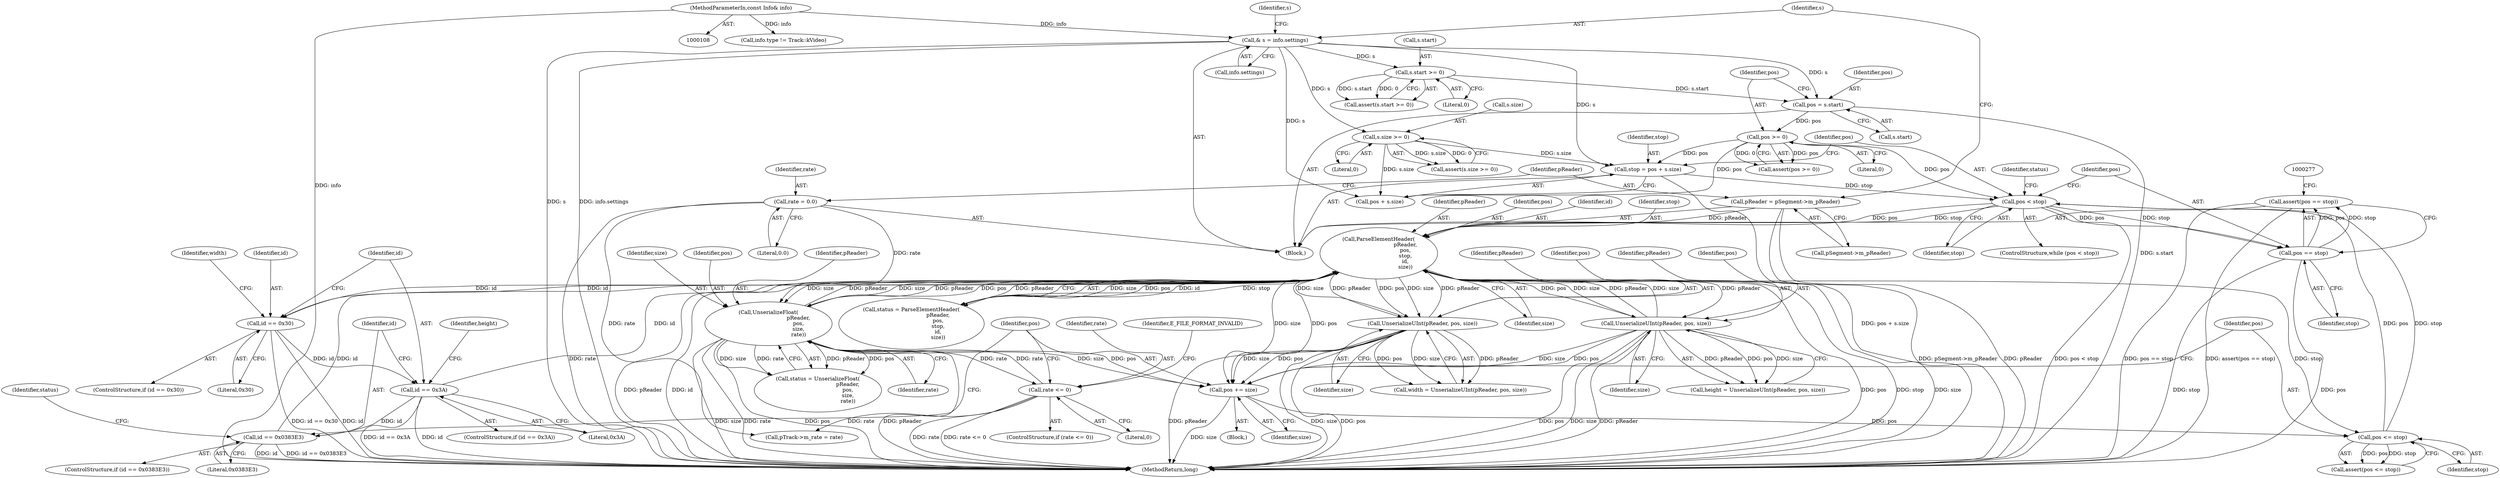 digraph "1_Android_04839626ed859623901ebd3a5fd483982186b59d_168@API" {
"1000272" [label="(Call,assert(pos == stop))"];
"1000273" [label="(Call,pos == stop)"];
"1000183" [label="(Call,pos < stop)"];
"1000269" [label="(Call,pos <= stop)"];
"1000265" [label="(Call,pos += size)"];
"1000248" [label="(Call,UnserializeFloat(\n                                    pReader,\n                                    pos,\n                                    size,\n                                    rate))"];
"1000192" [label="(Call,ParseElementHeader(\n                                pReader,\n                                pos,\n                                stop,\n                                id,\n                                size))"];
"1000141" [label="(Call,pReader = pSegment->m_pReader)"];
"1000211" [label="(Call,UnserializeUInt(pReader, pos, size))"];
"1000229" [label="(Call,UnserializeUInt(pReader, pos, size))"];
"1000205" [label="(Call,id == 0x30)"];
"1000241" [label="(Call,id == 0x0383E3)"];
"1000223" [label="(Call,id == 0x3A)"];
"1000138" [label="(Call,rate = 0.0)"];
"1000260" [label="(Call,rate <= 0)"];
"1000171" [label="(Call,pos >= 0)"];
"1000165" [label="(Call,pos = s.start)"];
"1000147" [label="(Call,& s = info.settings)"];
"1000110" [label="(MethodParameterIn,const Info& info)"];
"1000153" [label="(Call,s.start >= 0)"];
"1000175" [label="(Call,stop = pos + s.size)"];
"1000159" [label="(Call,s.size >= 0)"];
"1000205" [label="(Call,id == 0x30)"];
"1000142" [label="(Identifier,pReader)"];
"1000148" [label="(Identifier,s)"];
"1000195" [label="(Identifier,stop)"];
"1000227" [label="(Call,height = UnserializeUInt(pReader, pos, size))"];
"1000185" [label="(Identifier,stop)"];
"1000110" [label="(MethodParameterIn,const Info& info)"];
"1000155" [label="(Identifier,s)"];
"1000152" [label="(Call,assert(s.start >= 0))"];
"1000259" [label="(ControlStructure,if (rate <= 0))"];
"1000240" [label="(ControlStructure,if (id == 0x0383E3))"];
"1000186" [label="(Block,)"];
"1000177" [label="(Call,pos + s.size)"];
"1000272" [label="(Call,assert(pos == stop))"];
"1000204" [label="(ControlStructure,if (id == 0x30))"];
"1000248" [label="(Call,UnserializeFloat(\n                                    pReader,\n                                    pos,\n                                    size,\n                                    rate))"];
"1000207" [label="(Literal,0x30)"];
"1000114" [label="(Block,)"];
"1000273" [label="(Call,pos == stop)"];
"1000191" [label="(Identifier,status)"];
"1000147" [label="(Call,& s = info.settings)"];
"1000167" [label="(Call,s.start)"];
"1000157" [label="(Literal,0)"];
"1000251" [label="(Identifier,size)"];
"1000172" [label="(Identifier,pos)"];
"1000154" [label="(Call,s.start)"];
"1000190" [label="(Call,status = ParseElementHeader(\n                                pReader,\n                                pos,\n                                stop,\n                                id,\n                                size))"];
"1000193" [label="(Identifier,pReader)"];
"1000182" [label="(ControlStructure,while (pos < stop))"];
"1000176" [label="(Identifier,stop)"];
"1000211" [label="(Call,UnserializeUInt(pReader, pos, size))"];
"1000139" [label="(Identifier,rate)"];
"1000171" [label="(Call,pos >= 0)"];
"1000225" [label="(Literal,0x3A)"];
"1000323" [label="(MethodReturn,long)"];
"1000267" [label="(Identifier,size)"];
"1000153" [label="(Call,s.start >= 0)"];
"1000250" [label="(Identifier,pos)"];
"1000160" [label="(Call,s.size)"];
"1000232" [label="(Identifier,size)"];
"1000222" [label="(ControlStructure,if (id == 0x3A))"];
"1000165" [label="(Call,pos = s.start)"];
"1000121" [label="(Call,info.type != Track::kVideo)"];
"1000194" [label="(Identifier,pos)"];
"1000197" [label="(Identifier,size)"];
"1000268" [label="(Call,assert(pos <= stop))"];
"1000274" [label="(Identifier,pos)"];
"1000249" [label="(Identifier,pReader)"];
"1000170" [label="(Call,assert(pos >= 0))"];
"1000206" [label="(Identifier,id)"];
"1000159" [label="(Call,s.size >= 0)"];
"1000192" [label="(Call,ParseElementHeader(\n                                pReader,\n                                pos,\n                                stop,\n                                id,\n                                size))"];
"1000140" [label="(Literal,0.0)"];
"1000241" [label="(Call,id == 0x0383E3)"];
"1000209" [label="(Call,width = UnserializeUInt(pReader, pos, size))"];
"1000265" [label="(Call,pos += size)"];
"1000252" [label="(Identifier,rate)"];
"1000262" [label="(Literal,0)"];
"1000243" [label="(Literal,0x0383E3)"];
"1000173" [label="(Literal,0)"];
"1000231" [label="(Identifier,pos)"];
"1000230" [label="(Identifier,pReader)"];
"1000158" [label="(Call,assert(s.size >= 0))"];
"1000210" [label="(Identifier,width)"];
"1000214" [label="(Identifier,size)"];
"1000269" [label="(Call,pos <= stop)"];
"1000260" [label="(Call,rate <= 0)"];
"1000228" [label="(Identifier,height)"];
"1000246" [label="(Call,status = UnserializeFloat(\n                                    pReader,\n                                    pos,\n                                    size,\n                                    rate))"];
"1000138" [label="(Call,rate = 0.0)"];
"1000261" [label="(Identifier,rate)"];
"1000175" [label="(Call,stop = pos + s.size)"];
"1000275" [label="(Identifier,stop)"];
"1000229" [label="(Call,UnserializeUInt(pReader, pos, size))"];
"1000149" [label="(Call,info.settings)"];
"1000163" [label="(Literal,0)"];
"1000196" [label="(Identifier,id)"];
"1000271" [label="(Identifier,stop)"];
"1000224" [label="(Identifier,id)"];
"1000166" [label="(Identifier,pos)"];
"1000270" [label="(Identifier,pos)"];
"1000213" [label="(Identifier,pos)"];
"1000313" [label="(Call,pTrack->m_rate = rate)"];
"1000242" [label="(Identifier,id)"];
"1000143" [label="(Call,pSegment->m_pReader)"];
"1000264" [label="(Identifier,E_FILE_FORMAT_INVALID)"];
"1000212" [label="(Identifier,pReader)"];
"1000141" [label="(Call,pReader = pSegment->m_pReader)"];
"1000247" [label="(Identifier,status)"];
"1000266" [label="(Identifier,pos)"];
"1000184" [label="(Identifier,pos)"];
"1000223" [label="(Call,id == 0x3A)"];
"1000183" [label="(Call,pos < stop)"];
"1000272" -> "1000114"  [label="AST: "];
"1000272" -> "1000273"  [label="CFG: "];
"1000273" -> "1000272"  [label="AST: "];
"1000277" -> "1000272"  [label="CFG: "];
"1000272" -> "1000323"  [label="DDG: pos == stop"];
"1000272" -> "1000323"  [label="DDG: assert(pos == stop)"];
"1000273" -> "1000272"  [label="DDG: pos"];
"1000273" -> "1000272"  [label="DDG: stop"];
"1000273" -> "1000275"  [label="CFG: "];
"1000274" -> "1000273"  [label="AST: "];
"1000275" -> "1000273"  [label="AST: "];
"1000273" -> "1000323"  [label="DDG: stop"];
"1000273" -> "1000323"  [label="DDG: pos"];
"1000183" -> "1000273"  [label="DDG: pos"];
"1000183" -> "1000273"  [label="DDG: stop"];
"1000183" -> "1000182"  [label="AST: "];
"1000183" -> "1000185"  [label="CFG: "];
"1000184" -> "1000183"  [label="AST: "];
"1000185" -> "1000183"  [label="AST: "];
"1000191" -> "1000183"  [label="CFG: "];
"1000274" -> "1000183"  [label="CFG: "];
"1000183" -> "1000323"  [label="DDG: pos < stop"];
"1000269" -> "1000183"  [label="DDG: pos"];
"1000269" -> "1000183"  [label="DDG: stop"];
"1000171" -> "1000183"  [label="DDG: pos"];
"1000175" -> "1000183"  [label="DDG: stop"];
"1000183" -> "1000192"  [label="DDG: pos"];
"1000183" -> "1000192"  [label="DDG: stop"];
"1000269" -> "1000268"  [label="AST: "];
"1000269" -> "1000271"  [label="CFG: "];
"1000270" -> "1000269"  [label="AST: "];
"1000271" -> "1000269"  [label="AST: "];
"1000268" -> "1000269"  [label="CFG: "];
"1000269" -> "1000268"  [label="DDG: pos"];
"1000269" -> "1000268"  [label="DDG: stop"];
"1000265" -> "1000269"  [label="DDG: pos"];
"1000192" -> "1000269"  [label="DDG: stop"];
"1000265" -> "1000186"  [label="AST: "];
"1000265" -> "1000267"  [label="CFG: "];
"1000266" -> "1000265"  [label="AST: "];
"1000267" -> "1000265"  [label="AST: "];
"1000270" -> "1000265"  [label="CFG: "];
"1000265" -> "1000323"  [label="DDG: size"];
"1000248" -> "1000265"  [label="DDG: size"];
"1000248" -> "1000265"  [label="DDG: pos"];
"1000211" -> "1000265"  [label="DDG: size"];
"1000211" -> "1000265"  [label="DDG: pos"];
"1000192" -> "1000265"  [label="DDG: size"];
"1000192" -> "1000265"  [label="DDG: pos"];
"1000229" -> "1000265"  [label="DDG: size"];
"1000229" -> "1000265"  [label="DDG: pos"];
"1000248" -> "1000246"  [label="AST: "];
"1000248" -> "1000252"  [label="CFG: "];
"1000249" -> "1000248"  [label="AST: "];
"1000250" -> "1000248"  [label="AST: "];
"1000251" -> "1000248"  [label="AST: "];
"1000252" -> "1000248"  [label="AST: "];
"1000246" -> "1000248"  [label="CFG: "];
"1000248" -> "1000323"  [label="DDG: size"];
"1000248" -> "1000323"  [label="DDG: rate"];
"1000248" -> "1000323"  [label="DDG: pos"];
"1000248" -> "1000323"  [label="DDG: pReader"];
"1000248" -> "1000192"  [label="DDG: pReader"];
"1000248" -> "1000192"  [label="DDG: size"];
"1000248" -> "1000246"  [label="DDG: pReader"];
"1000248" -> "1000246"  [label="DDG: pos"];
"1000248" -> "1000246"  [label="DDG: size"];
"1000248" -> "1000246"  [label="DDG: rate"];
"1000192" -> "1000248"  [label="DDG: pReader"];
"1000192" -> "1000248"  [label="DDG: pos"];
"1000192" -> "1000248"  [label="DDG: size"];
"1000138" -> "1000248"  [label="DDG: rate"];
"1000260" -> "1000248"  [label="DDG: rate"];
"1000248" -> "1000260"  [label="DDG: rate"];
"1000192" -> "1000190"  [label="AST: "];
"1000192" -> "1000197"  [label="CFG: "];
"1000193" -> "1000192"  [label="AST: "];
"1000194" -> "1000192"  [label="AST: "];
"1000195" -> "1000192"  [label="AST: "];
"1000196" -> "1000192"  [label="AST: "];
"1000197" -> "1000192"  [label="AST: "];
"1000190" -> "1000192"  [label="CFG: "];
"1000192" -> "1000323"  [label="DDG: pos"];
"1000192" -> "1000323"  [label="DDG: stop"];
"1000192" -> "1000323"  [label="DDG: size"];
"1000192" -> "1000323"  [label="DDG: pReader"];
"1000192" -> "1000323"  [label="DDG: id"];
"1000192" -> "1000190"  [label="DDG: size"];
"1000192" -> "1000190"  [label="DDG: pos"];
"1000192" -> "1000190"  [label="DDG: id"];
"1000192" -> "1000190"  [label="DDG: stop"];
"1000192" -> "1000190"  [label="DDG: pReader"];
"1000141" -> "1000192"  [label="DDG: pReader"];
"1000211" -> "1000192"  [label="DDG: pReader"];
"1000211" -> "1000192"  [label="DDG: size"];
"1000229" -> "1000192"  [label="DDG: pReader"];
"1000229" -> "1000192"  [label="DDG: size"];
"1000205" -> "1000192"  [label="DDG: id"];
"1000241" -> "1000192"  [label="DDG: id"];
"1000223" -> "1000192"  [label="DDG: id"];
"1000192" -> "1000205"  [label="DDG: id"];
"1000192" -> "1000211"  [label="DDG: pReader"];
"1000192" -> "1000211"  [label="DDG: pos"];
"1000192" -> "1000211"  [label="DDG: size"];
"1000192" -> "1000229"  [label="DDG: pReader"];
"1000192" -> "1000229"  [label="DDG: pos"];
"1000192" -> "1000229"  [label="DDG: size"];
"1000141" -> "1000114"  [label="AST: "];
"1000141" -> "1000143"  [label="CFG: "];
"1000142" -> "1000141"  [label="AST: "];
"1000143" -> "1000141"  [label="AST: "];
"1000148" -> "1000141"  [label="CFG: "];
"1000141" -> "1000323"  [label="DDG: pReader"];
"1000141" -> "1000323"  [label="DDG: pSegment->m_pReader"];
"1000211" -> "1000209"  [label="AST: "];
"1000211" -> "1000214"  [label="CFG: "];
"1000212" -> "1000211"  [label="AST: "];
"1000213" -> "1000211"  [label="AST: "];
"1000214" -> "1000211"  [label="AST: "];
"1000209" -> "1000211"  [label="CFG: "];
"1000211" -> "1000323"  [label="DDG: pReader"];
"1000211" -> "1000323"  [label="DDG: size"];
"1000211" -> "1000323"  [label="DDG: pos"];
"1000211" -> "1000209"  [label="DDG: pReader"];
"1000211" -> "1000209"  [label="DDG: pos"];
"1000211" -> "1000209"  [label="DDG: size"];
"1000229" -> "1000227"  [label="AST: "];
"1000229" -> "1000232"  [label="CFG: "];
"1000230" -> "1000229"  [label="AST: "];
"1000231" -> "1000229"  [label="AST: "];
"1000232" -> "1000229"  [label="AST: "];
"1000227" -> "1000229"  [label="CFG: "];
"1000229" -> "1000323"  [label="DDG: pos"];
"1000229" -> "1000323"  [label="DDG: size"];
"1000229" -> "1000323"  [label="DDG: pReader"];
"1000229" -> "1000227"  [label="DDG: pReader"];
"1000229" -> "1000227"  [label="DDG: pos"];
"1000229" -> "1000227"  [label="DDG: size"];
"1000205" -> "1000204"  [label="AST: "];
"1000205" -> "1000207"  [label="CFG: "];
"1000206" -> "1000205"  [label="AST: "];
"1000207" -> "1000205"  [label="AST: "];
"1000210" -> "1000205"  [label="CFG: "];
"1000224" -> "1000205"  [label="CFG: "];
"1000205" -> "1000323"  [label="DDG: id"];
"1000205" -> "1000323"  [label="DDG: id == 0x30"];
"1000205" -> "1000223"  [label="DDG: id"];
"1000241" -> "1000240"  [label="AST: "];
"1000241" -> "1000243"  [label="CFG: "];
"1000242" -> "1000241"  [label="AST: "];
"1000243" -> "1000241"  [label="AST: "];
"1000247" -> "1000241"  [label="CFG: "];
"1000266" -> "1000241"  [label="CFG: "];
"1000241" -> "1000323"  [label="DDG: id"];
"1000241" -> "1000323"  [label="DDG: id == 0x0383E3"];
"1000223" -> "1000241"  [label="DDG: id"];
"1000223" -> "1000222"  [label="AST: "];
"1000223" -> "1000225"  [label="CFG: "];
"1000224" -> "1000223"  [label="AST: "];
"1000225" -> "1000223"  [label="AST: "];
"1000228" -> "1000223"  [label="CFG: "];
"1000242" -> "1000223"  [label="CFG: "];
"1000223" -> "1000323"  [label="DDG: id == 0x3A"];
"1000223" -> "1000323"  [label="DDG: id"];
"1000138" -> "1000114"  [label="AST: "];
"1000138" -> "1000140"  [label="CFG: "];
"1000139" -> "1000138"  [label="AST: "];
"1000140" -> "1000138"  [label="AST: "];
"1000142" -> "1000138"  [label="CFG: "];
"1000138" -> "1000323"  [label="DDG: rate"];
"1000138" -> "1000313"  [label="DDG: rate"];
"1000260" -> "1000259"  [label="AST: "];
"1000260" -> "1000262"  [label="CFG: "];
"1000261" -> "1000260"  [label="AST: "];
"1000262" -> "1000260"  [label="AST: "];
"1000264" -> "1000260"  [label="CFG: "];
"1000266" -> "1000260"  [label="CFG: "];
"1000260" -> "1000323"  [label="DDG: rate <= 0"];
"1000260" -> "1000323"  [label="DDG: rate"];
"1000260" -> "1000313"  [label="DDG: rate"];
"1000171" -> "1000170"  [label="AST: "];
"1000171" -> "1000173"  [label="CFG: "];
"1000172" -> "1000171"  [label="AST: "];
"1000173" -> "1000171"  [label="AST: "];
"1000170" -> "1000171"  [label="CFG: "];
"1000171" -> "1000170"  [label="DDG: pos"];
"1000171" -> "1000170"  [label="DDG: 0"];
"1000165" -> "1000171"  [label="DDG: pos"];
"1000171" -> "1000175"  [label="DDG: pos"];
"1000171" -> "1000177"  [label="DDG: pos"];
"1000165" -> "1000114"  [label="AST: "];
"1000165" -> "1000167"  [label="CFG: "];
"1000166" -> "1000165"  [label="AST: "];
"1000167" -> "1000165"  [label="AST: "];
"1000172" -> "1000165"  [label="CFG: "];
"1000165" -> "1000323"  [label="DDG: s.start"];
"1000147" -> "1000165"  [label="DDG: s"];
"1000153" -> "1000165"  [label="DDG: s.start"];
"1000147" -> "1000114"  [label="AST: "];
"1000147" -> "1000149"  [label="CFG: "];
"1000148" -> "1000147"  [label="AST: "];
"1000149" -> "1000147"  [label="AST: "];
"1000155" -> "1000147"  [label="CFG: "];
"1000147" -> "1000323"  [label="DDG: info.settings"];
"1000147" -> "1000323"  [label="DDG: s"];
"1000110" -> "1000147"  [label="DDG: info"];
"1000147" -> "1000153"  [label="DDG: s"];
"1000147" -> "1000159"  [label="DDG: s"];
"1000147" -> "1000175"  [label="DDG: s"];
"1000147" -> "1000177"  [label="DDG: s"];
"1000110" -> "1000108"  [label="AST: "];
"1000110" -> "1000323"  [label="DDG: info"];
"1000110" -> "1000121"  [label="DDG: info"];
"1000153" -> "1000152"  [label="AST: "];
"1000153" -> "1000157"  [label="CFG: "];
"1000154" -> "1000153"  [label="AST: "];
"1000157" -> "1000153"  [label="AST: "];
"1000152" -> "1000153"  [label="CFG: "];
"1000153" -> "1000152"  [label="DDG: s.start"];
"1000153" -> "1000152"  [label="DDG: 0"];
"1000175" -> "1000114"  [label="AST: "];
"1000175" -> "1000177"  [label="CFG: "];
"1000176" -> "1000175"  [label="AST: "];
"1000177" -> "1000175"  [label="AST: "];
"1000184" -> "1000175"  [label="CFG: "];
"1000175" -> "1000323"  [label="DDG: pos + s.size"];
"1000159" -> "1000175"  [label="DDG: s.size"];
"1000159" -> "1000158"  [label="AST: "];
"1000159" -> "1000163"  [label="CFG: "];
"1000160" -> "1000159"  [label="AST: "];
"1000163" -> "1000159"  [label="AST: "];
"1000158" -> "1000159"  [label="CFG: "];
"1000159" -> "1000158"  [label="DDG: s.size"];
"1000159" -> "1000158"  [label="DDG: 0"];
"1000159" -> "1000177"  [label="DDG: s.size"];
}
